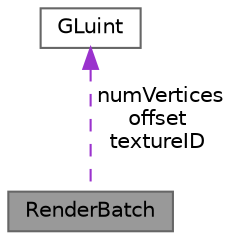 digraph "RenderBatch"
{
 // INTERACTIVE_SVG=YES
 // LATEX_PDF_SIZE
  bgcolor="transparent";
  edge [fontname=Helvetica,fontsize=10,labelfontname=Helvetica,labelfontsize=10];
  node [fontname=Helvetica,fontsize=10,shape=box,height=0.2,width=0.4];
  Node1 [label="RenderBatch",height=0.2,width=0.4,color="gray40", fillcolor="grey60", style="filled", fontcolor="black",tooltip="The RenderBatch essentially represents a single drawn object - normally 6 vertices (a rectangle),..."];
  Node2 -> Node1 [dir="back",color="darkorchid3",style="dashed",label=" numVertices\noffset\ntextureID" ];
  Node2 [label="GLuint",height=0.2,width=0.4,color="gray40", fillcolor="white", style="filled",tooltip=" "];
}
